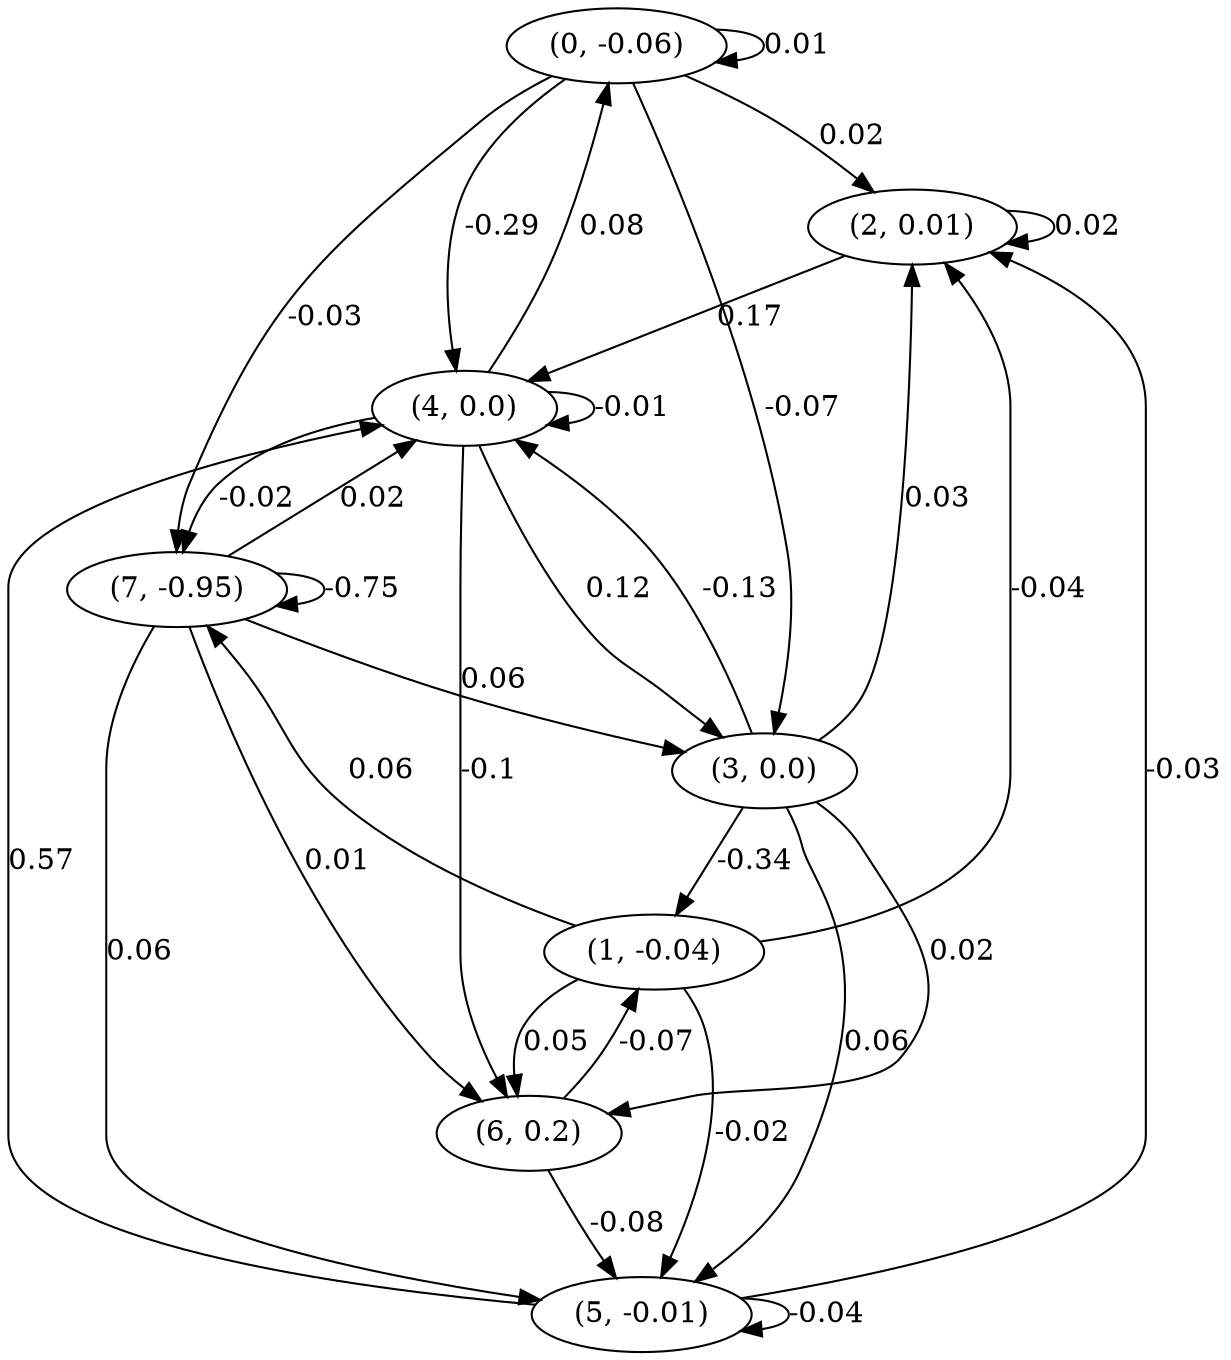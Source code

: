 digraph {
    0 [ label = "(0, -0.06)" ]
    1 [ label = "(1, -0.04)" ]
    2 [ label = "(2, 0.01)" ]
    3 [ label = "(3, 0.0)" ]
    4 [ label = "(4, 0.0)" ]
    5 [ label = "(5, -0.01)" ]
    6 [ label = "(6, 0.2)" ]
    7 [ label = "(7, -0.95)" ]
    0 -> 0 [ label = "0.01" ]
    2 -> 2 [ label = "0.02" ]
    4 -> 4 [ label = "-0.01" ]
    5 -> 5 [ label = "-0.04" ]
    7 -> 7 [ label = "-0.75" ]
    4 -> 0 [ label = "0.08" ]
    3 -> 1 [ label = "-0.34" ]
    6 -> 1 [ label = "-0.07" ]
    0 -> 2 [ label = "0.02" ]
    1 -> 2 [ label = "-0.04" ]
    3 -> 2 [ label = "0.03" ]
    5 -> 2 [ label = "-0.03" ]
    0 -> 3 [ label = "-0.07" ]
    4 -> 3 [ label = "0.12" ]
    7 -> 3 [ label = "0.06" ]
    0 -> 4 [ label = "-0.29" ]
    2 -> 4 [ label = "0.17" ]
    3 -> 4 [ label = "-0.13" ]
    5 -> 4 [ label = "0.57" ]
    7 -> 4 [ label = "0.02" ]
    1 -> 5 [ label = "-0.02" ]
    3 -> 5 [ label = "0.06" ]
    6 -> 5 [ label = "-0.08" ]
    7 -> 5 [ label = "0.06" ]
    1 -> 6 [ label = "0.05" ]
    3 -> 6 [ label = "0.02" ]
    4 -> 6 [ label = "-0.1" ]
    7 -> 6 [ label = "0.01" ]
    0 -> 7 [ label = "-0.03" ]
    1 -> 7 [ label = "0.06" ]
    4 -> 7 [ label = "-0.02" ]
}

